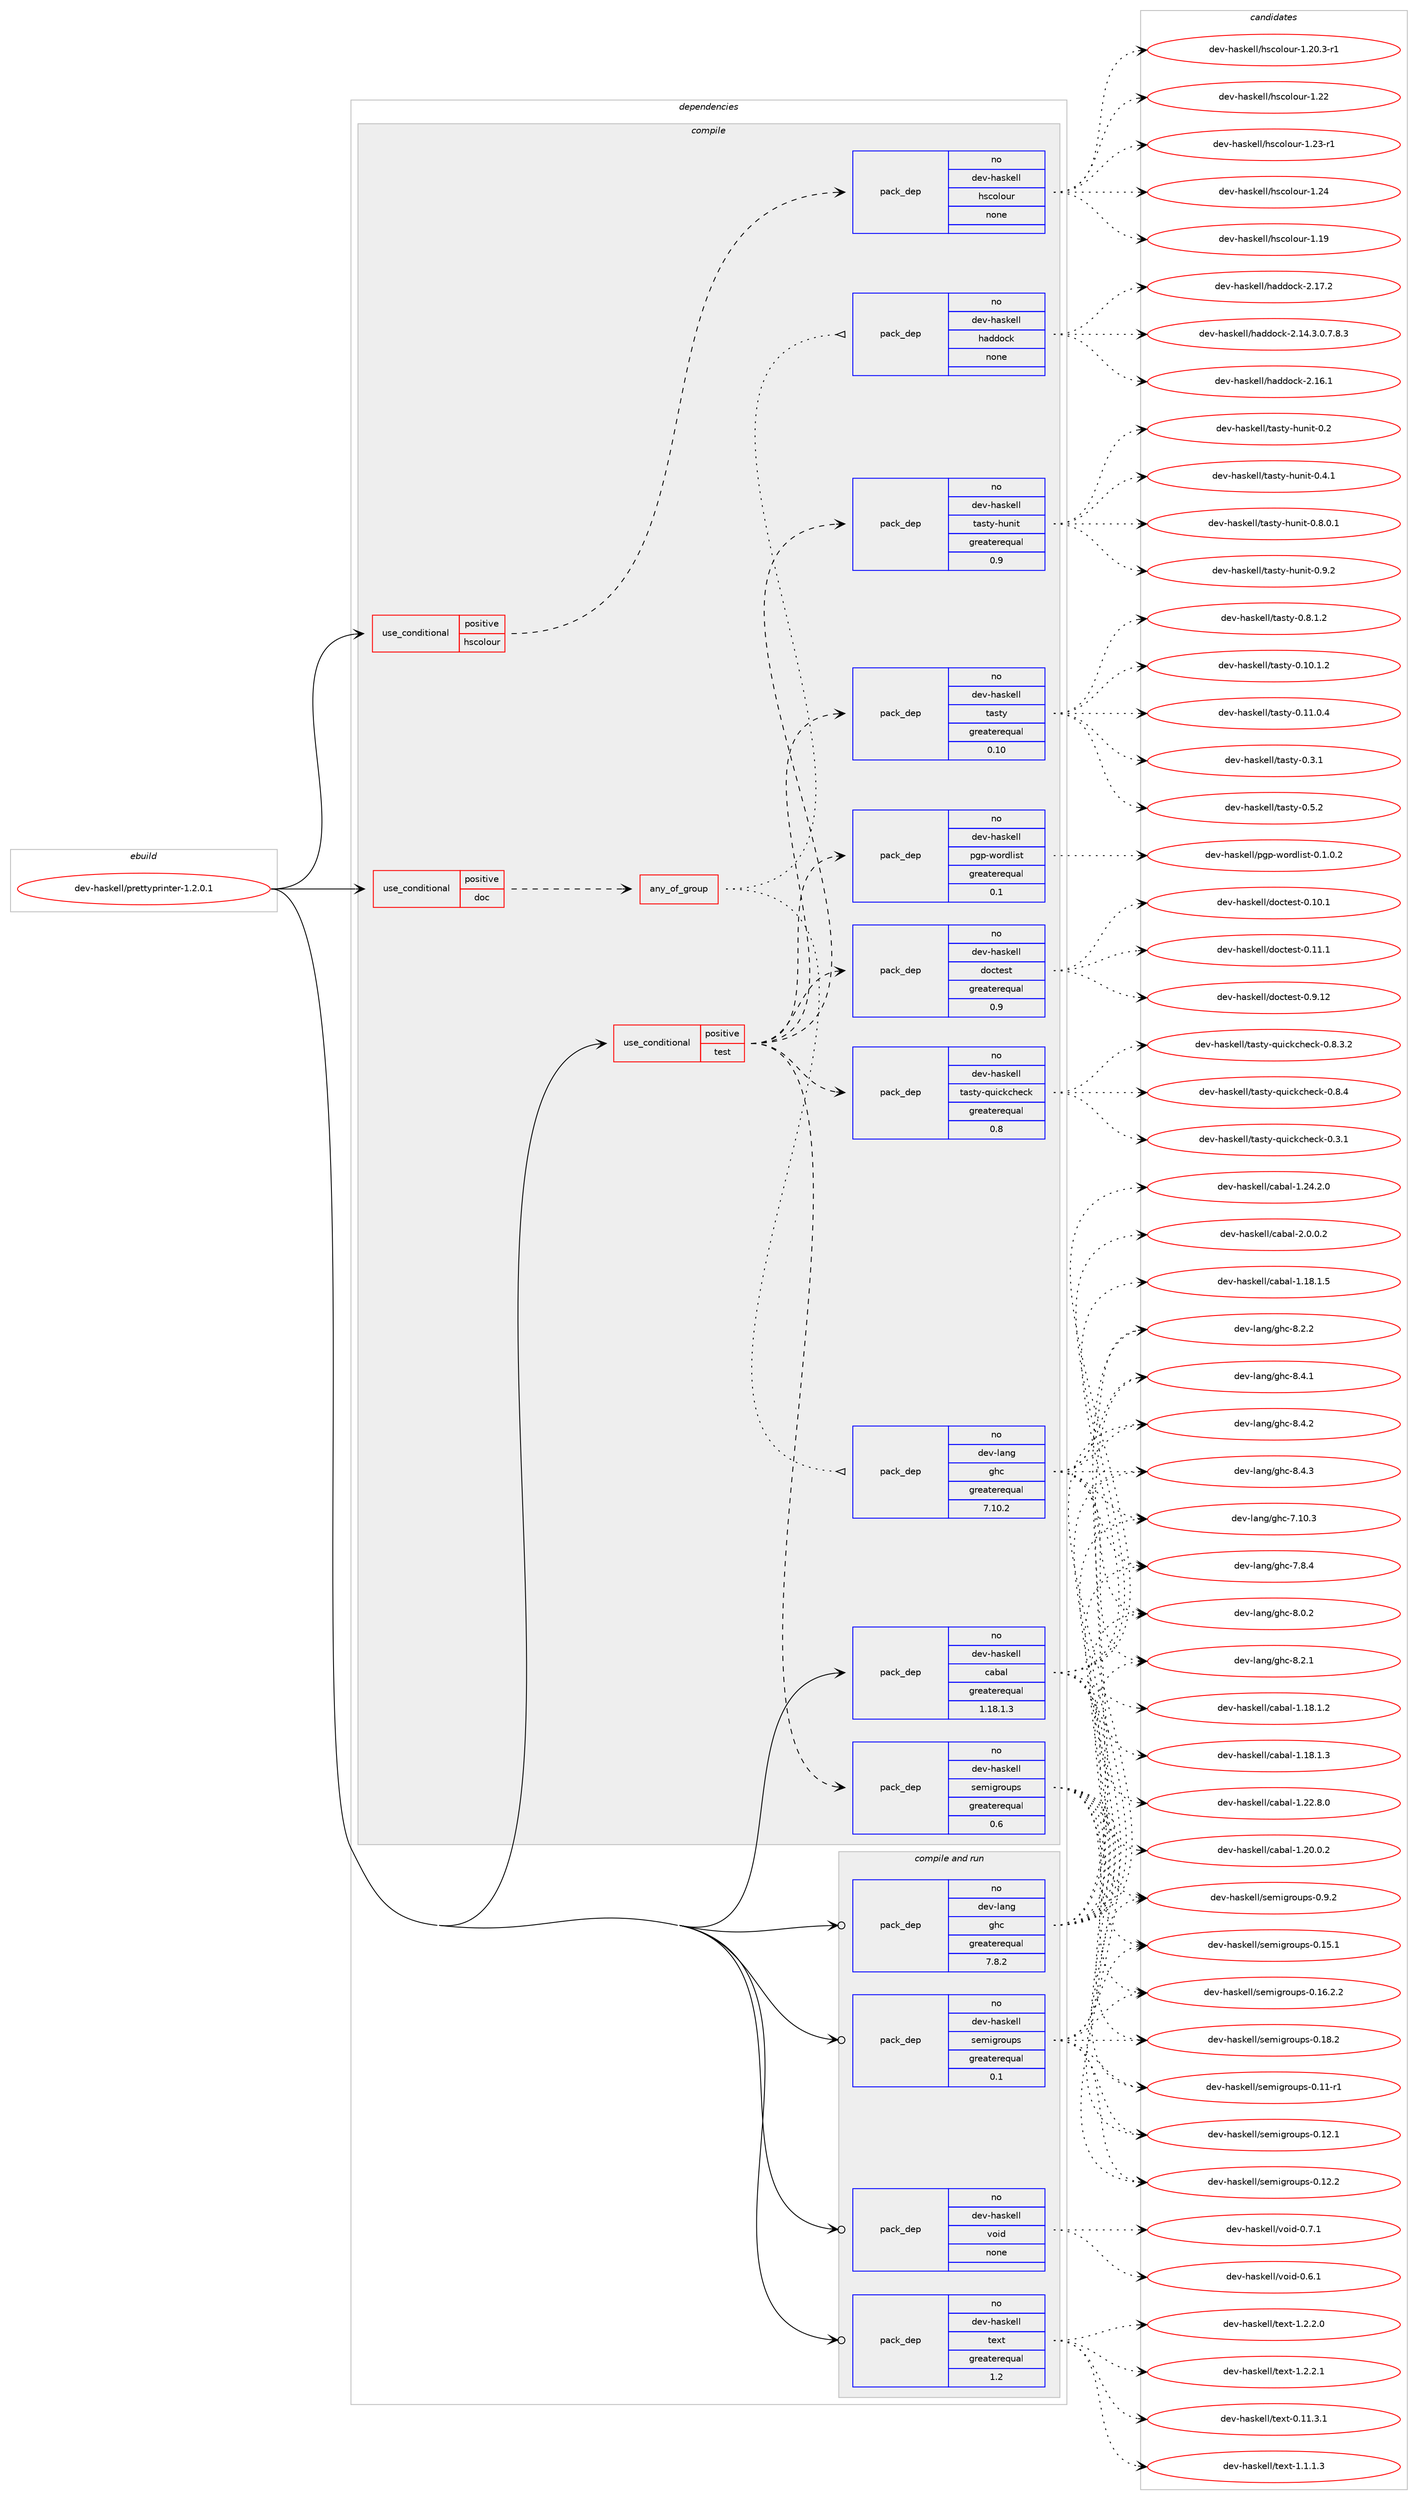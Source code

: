 digraph prolog {

# *************
# Graph options
# *************

newrank=true;
concentrate=true;
compound=true;
graph [rankdir=LR,fontname=Helvetica,fontsize=10,ranksep=1.5];#, ranksep=2.5, nodesep=0.2];
edge  [arrowhead=vee];
node  [fontname=Helvetica,fontsize=10];

# **********
# The ebuild
# **********

subgraph cluster_leftcol {
color=gray;
rank=same;
label=<<i>ebuild</i>>;
id [label="dev-haskell/prettyprinter-1.2.0.1", color=red, width=4, href="../dev-haskell/prettyprinter-1.2.0.1.svg"];
}

# ****************
# The dependencies
# ****************

subgraph cluster_midcol {
color=gray;
label=<<i>dependencies</i>>;
subgraph cluster_compile {
fillcolor="#eeeeee";
style=filled;
label=<<i>compile</i>>;
subgraph cond361071 {
dependency1341766 [label=<<TABLE BORDER="0" CELLBORDER="1" CELLSPACING="0" CELLPADDING="4"><TR><TD ROWSPAN="3" CELLPADDING="10">use_conditional</TD></TR><TR><TD>positive</TD></TR><TR><TD>doc</TD></TR></TABLE>>, shape=none, color=red];
subgraph any21399 {
dependency1341767 [label=<<TABLE BORDER="0" CELLBORDER="1" CELLSPACING="0" CELLPADDING="4"><TR><TD CELLPADDING="10">any_of_group</TD></TR></TABLE>>, shape=none, color=red];subgraph pack958744 {
dependency1341768 [label=<<TABLE BORDER="0" CELLBORDER="1" CELLSPACING="0" CELLPADDING="4" WIDTH="220"><TR><TD ROWSPAN="6" CELLPADDING="30">pack_dep</TD></TR><TR><TD WIDTH="110">no</TD></TR><TR><TD>dev-haskell</TD></TR><TR><TD>haddock</TD></TR><TR><TD>none</TD></TR><TR><TD></TD></TR></TABLE>>, shape=none, color=blue];
}
dependency1341767:e -> dependency1341768:w [weight=20,style="dotted",arrowhead="oinv"];
subgraph pack958745 {
dependency1341769 [label=<<TABLE BORDER="0" CELLBORDER="1" CELLSPACING="0" CELLPADDING="4" WIDTH="220"><TR><TD ROWSPAN="6" CELLPADDING="30">pack_dep</TD></TR><TR><TD WIDTH="110">no</TD></TR><TR><TD>dev-lang</TD></TR><TR><TD>ghc</TD></TR><TR><TD>greaterequal</TD></TR><TR><TD>7.10.2</TD></TR></TABLE>>, shape=none, color=blue];
}
dependency1341767:e -> dependency1341769:w [weight=20,style="dotted",arrowhead="oinv"];
}
dependency1341766:e -> dependency1341767:w [weight=20,style="dashed",arrowhead="vee"];
}
id:e -> dependency1341766:w [weight=20,style="solid",arrowhead="vee"];
subgraph cond361072 {
dependency1341770 [label=<<TABLE BORDER="0" CELLBORDER="1" CELLSPACING="0" CELLPADDING="4"><TR><TD ROWSPAN="3" CELLPADDING="10">use_conditional</TD></TR><TR><TD>positive</TD></TR><TR><TD>hscolour</TD></TR></TABLE>>, shape=none, color=red];
subgraph pack958746 {
dependency1341771 [label=<<TABLE BORDER="0" CELLBORDER="1" CELLSPACING="0" CELLPADDING="4" WIDTH="220"><TR><TD ROWSPAN="6" CELLPADDING="30">pack_dep</TD></TR><TR><TD WIDTH="110">no</TD></TR><TR><TD>dev-haskell</TD></TR><TR><TD>hscolour</TD></TR><TR><TD>none</TD></TR><TR><TD></TD></TR></TABLE>>, shape=none, color=blue];
}
dependency1341770:e -> dependency1341771:w [weight=20,style="dashed",arrowhead="vee"];
}
id:e -> dependency1341770:w [weight=20,style="solid",arrowhead="vee"];
subgraph cond361073 {
dependency1341772 [label=<<TABLE BORDER="0" CELLBORDER="1" CELLSPACING="0" CELLPADDING="4"><TR><TD ROWSPAN="3" CELLPADDING="10">use_conditional</TD></TR><TR><TD>positive</TD></TR><TR><TD>test</TD></TR></TABLE>>, shape=none, color=red];
subgraph pack958747 {
dependency1341773 [label=<<TABLE BORDER="0" CELLBORDER="1" CELLSPACING="0" CELLPADDING="4" WIDTH="220"><TR><TD ROWSPAN="6" CELLPADDING="30">pack_dep</TD></TR><TR><TD WIDTH="110">no</TD></TR><TR><TD>dev-haskell</TD></TR><TR><TD>doctest</TD></TR><TR><TD>greaterequal</TD></TR><TR><TD>0.9</TD></TR></TABLE>>, shape=none, color=blue];
}
dependency1341772:e -> dependency1341773:w [weight=20,style="dashed",arrowhead="vee"];
subgraph pack958748 {
dependency1341774 [label=<<TABLE BORDER="0" CELLBORDER="1" CELLSPACING="0" CELLPADDING="4" WIDTH="220"><TR><TD ROWSPAN="6" CELLPADDING="30">pack_dep</TD></TR><TR><TD WIDTH="110">no</TD></TR><TR><TD>dev-haskell</TD></TR><TR><TD>pgp-wordlist</TD></TR><TR><TD>greaterequal</TD></TR><TR><TD>0.1</TD></TR></TABLE>>, shape=none, color=blue];
}
dependency1341772:e -> dependency1341774:w [weight=20,style="dashed",arrowhead="vee"];
subgraph pack958749 {
dependency1341775 [label=<<TABLE BORDER="0" CELLBORDER="1" CELLSPACING="0" CELLPADDING="4" WIDTH="220"><TR><TD ROWSPAN="6" CELLPADDING="30">pack_dep</TD></TR><TR><TD WIDTH="110">no</TD></TR><TR><TD>dev-haskell</TD></TR><TR><TD>semigroups</TD></TR><TR><TD>greaterequal</TD></TR><TR><TD>0.6</TD></TR></TABLE>>, shape=none, color=blue];
}
dependency1341772:e -> dependency1341775:w [weight=20,style="dashed",arrowhead="vee"];
subgraph pack958750 {
dependency1341776 [label=<<TABLE BORDER="0" CELLBORDER="1" CELLSPACING="0" CELLPADDING="4" WIDTH="220"><TR><TD ROWSPAN="6" CELLPADDING="30">pack_dep</TD></TR><TR><TD WIDTH="110">no</TD></TR><TR><TD>dev-haskell</TD></TR><TR><TD>tasty</TD></TR><TR><TD>greaterequal</TD></TR><TR><TD>0.10</TD></TR></TABLE>>, shape=none, color=blue];
}
dependency1341772:e -> dependency1341776:w [weight=20,style="dashed",arrowhead="vee"];
subgraph pack958751 {
dependency1341777 [label=<<TABLE BORDER="0" CELLBORDER="1" CELLSPACING="0" CELLPADDING="4" WIDTH="220"><TR><TD ROWSPAN="6" CELLPADDING="30">pack_dep</TD></TR><TR><TD WIDTH="110">no</TD></TR><TR><TD>dev-haskell</TD></TR><TR><TD>tasty-hunit</TD></TR><TR><TD>greaterequal</TD></TR><TR><TD>0.9</TD></TR></TABLE>>, shape=none, color=blue];
}
dependency1341772:e -> dependency1341777:w [weight=20,style="dashed",arrowhead="vee"];
subgraph pack958752 {
dependency1341778 [label=<<TABLE BORDER="0" CELLBORDER="1" CELLSPACING="0" CELLPADDING="4" WIDTH="220"><TR><TD ROWSPAN="6" CELLPADDING="30">pack_dep</TD></TR><TR><TD WIDTH="110">no</TD></TR><TR><TD>dev-haskell</TD></TR><TR><TD>tasty-quickcheck</TD></TR><TR><TD>greaterequal</TD></TR><TR><TD>0.8</TD></TR></TABLE>>, shape=none, color=blue];
}
dependency1341772:e -> dependency1341778:w [weight=20,style="dashed",arrowhead="vee"];
}
id:e -> dependency1341772:w [weight=20,style="solid",arrowhead="vee"];
subgraph pack958753 {
dependency1341779 [label=<<TABLE BORDER="0" CELLBORDER="1" CELLSPACING="0" CELLPADDING="4" WIDTH="220"><TR><TD ROWSPAN="6" CELLPADDING="30">pack_dep</TD></TR><TR><TD WIDTH="110">no</TD></TR><TR><TD>dev-haskell</TD></TR><TR><TD>cabal</TD></TR><TR><TD>greaterequal</TD></TR><TR><TD>1.18.1.3</TD></TR></TABLE>>, shape=none, color=blue];
}
id:e -> dependency1341779:w [weight=20,style="solid",arrowhead="vee"];
}
subgraph cluster_compileandrun {
fillcolor="#eeeeee";
style=filled;
label=<<i>compile and run</i>>;
subgraph pack958754 {
dependency1341780 [label=<<TABLE BORDER="0" CELLBORDER="1" CELLSPACING="0" CELLPADDING="4" WIDTH="220"><TR><TD ROWSPAN="6" CELLPADDING="30">pack_dep</TD></TR><TR><TD WIDTH="110">no</TD></TR><TR><TD>dev-haskell</TD></TR><TR><TD>semigroups</TD></TR><TR><TD>greaterequal</TD></TR><TR><TD>0.1</TD></TR></TABLE>>, shape=none, color=blue];
}
id:e -> dependency1341780:w [weight=20,style="solid",arrowhead="odotvee"];
subgraph pack958755 {
dependency1341781 [label=<<TABLE BORDER="0" CELLBORDER="1" CELLSPACING="0" CELLPADDING="4" WIDTH="220"><TR><TD ROWSPAN="6" CELLPADDING="30">pack_dep</TD></TR><TR><TD WIDTH="110">no</TD></TR><TR><TD>dev-haskell</TD></TR><TR><TD>text</TD></TR><TR><TD>greaterequal</TD></TR><TR><TD>1.2</TD></TR></TABLE>>, shape=none, color=blue];
}
id:e -> dependency1341781:w [weight=20,style="solid",arrowhead="odotvee"];
subgraph pack958756 {
dependency1341782 [label=<<TABLE BORDER="0" CELLBORDER="1" CELLSPACING="0" CELLPADDING="4" WIDTH="220"><TR><TD ROWSPAN="6" CELLPADDING="30">pack_dep</TD></TR><TR><TD WIDTH="110">no</TD></TR><TR><TD>dev-haskell</TD></TR><TR><TD>void</TD></TR><TR><TD>none</TD></TR><TR><TD></TD></TR></TABLE>>, shape=none, color=blue];
}
id:e -> dependency1341782:w [weight=20,style="solid",arrowhead="odotvee"];
subgraph pack958757 {
dependency1341783 [label=<<TABLE BORDER="0" CELLBORDER="1" CELLSPACING="0" CELLPADDING="4" WIDTH="220"><TR><TD ROWSPAN="6" CELLPADDING="30">pack_dep</TD></TR><TR><TD WIDTH="110">no</TD></TR><TR><TD>dev-lang</TD></TR><TR><TD>ghc</TD></TR><TR><TD>greaterequal</TD></TR><TR><TD>7.8.2</TD></TR></TABLE>>, shape=none, color=blue];
}
id:e -> dependency1341783:w [weight=20,style="solid",arrowhead="odotvee"];
}
subgraph cluster_run {
fillcolor="#eeeeee";
style=filled;
label=<<i>run</i>>;
}
}

# **************
# The candidates
# **************

subgraph cluster_choices {
rank=same;
color=gray;
label=<<i>candidates</i>>;

subgraph choice958744 {
color=black;
nodesep=1;
choice1001011184510497115107101108108471049710010011199107455046495246514648465546564651 [label="dev-haskell/haddock-2.14.3.0.7.8.3", color=red, width=4,href="../dev-haskell/haddock-2.14.3.0.7.8.3.svg"];
choice100101118451049711510710110810847104971001001119910745504649544649 [label="dev-haskell/haddock-2.16.1", color=red, width=4,href="../dev-haskell/haddock-2.16.1.svg"];
choice100101118451049711510710110810847104971001001119910745504649554650 [label="dev-haskell/haddock-2.17.2", color=red, width=4,href="../dev-haskell/haddock-2.17.2.svg"];
dependency1341768:e -> choice1001011184510497115107101108108471049710010011199107455046495246514648465546564651:w [style=dotted,weight="100"];
dependency1341768:e -> choice100101118451049711510710110810847104971001001119910745504649544649:w [style=dotted,weight="100"];
dependency1341768:e -> choice100101118451049711510710110810847104971001001119910745504649554650:w [style=dotted,weight="100"];
}
subgraph choice958745 {
color=black;
nodesep=1;
choice1001011184510897110103471031049945554649484651 [label="dev-lang/ghc-7.10.3", color=red, width=4,href="../dev-lang/ghc-7.10.3.svg"];
choice10010111845108971101034710310499455546564652 [label="dev-lang/ghc-7.8.4", color=red, width=4,href="../dev-lang/ghc-7.8.4.svg"];
choice10010111845108971101034710310499455646484650 [label="dev-lang/ghc-8.0.2", color=red, width=4,href="../dev-lang/ghc-8.0.2.svg"];
choice10010111845108971101034710310499455646504649 [label="dev-lang/ghc-8.2.1", color=red, width=4,href="../dev-lang/ghc-8.2.1.svg"];
choice10010111845108971101034710310499455646504650 [label="dev-lang/ghc-8.2.2", color=red, width=4,href="../dev-lang/ghc-8.2.2.svg"];
choice10010111845108971101034710310499455646524649 [label="dev-lang/ghc-8.4.1", color=red, width=4,href="../dev-lang/ghc-8.4.1.svg"];
choice10010111845108971101034710310499455646524650 [label="dev-lang/ghc-8.4.2", color=red, width=4,href="../dev-lang/ghc-8.4.2.svg"];
choice10010111845108971101034710310499455646524651 [label="dev-lang/ghc-8.4.3", color=red, width=4,href="../dev-lang/ghc-8.4.3.svg"];
dependency1341769:e -> choice1001011184510897110103471031049945554649484651:w [style=dotted,weight="100"];
dependency1341769:e -> choice10010111845108971101034710310499455546564652:w [style=dotted,weight="100"];
dependency1341769:e -> choice10010111845108971101034710310499455646484650:w [style=dotted,weight="100"];
dependency1341769:e -> choice10010111845108971101034710310499455646504649:w [style=dotted,weight="100"];
dependency1341769:e -> choice10010111845108971101034710310499455646504650:w [style=dotted,weight="100"];
dependency1341769:e -> choice10010111845108971101034710310499455646524649:w [style=dotted,weight="100"];
dependency1341769:e -> choice10010111845108971101034710310499455646524650:w [style=dotted,weight="100"];
dependency1341769:e -> choice10010111845108971101034710310499455646524651:w [style=dotted,weight="100"];
}
subgraph choice958746 {
color=black;
nodesep=1;
choice100101118451049711510710110810847104115991111081111171144549464957 [label="dev-haskell/hscolour-1.19", color=red, width=4,href="../dev-haskell/hscolour-1.19.svg"];
choice10010111845104971151071011081084710411599111108111117114454946504846514511449 [label="dev-haskell/hscolour-1.20.3-r1", color=red, width=4,href="../dev-haskell/hscolour-1.20.3-r1.svg"];
choice100101118451049711510710110810847104115991111081111171144549465050 [label="dev-haskell/hscolour-1.22", color=red, width=4,href="../dev-haskell/hscolour-1.22.svg"];
choice1001011184510497115107101108108471041159911110811111711445494650514511449 [label="dev-haskell/hscolour-1.23-r1", color=red, width=4,href="../dev-haskell/hscolour-1.23-r1.svg"];
choice100101118451049711510710110810847104115991111081111171144549465052 [label="dev-haskell/hscolour-1.24", color=red, width=4,href="../dev-haskell/hscolour-1.24.svg"];
dependency1341771:e -> choice100101118451049711510710110810847104115991111081111171144549464957:w [style=dotted,weight="100"];
dependency1341771:e -> choice10010111845104971151071011081084710411599111108111117114454946504846514511449:w [style=dotted,weight="100"];
dependency1341771:e -> choice100101118451049711510710110810847104115991111081111171144549465050:w [style=dotted,weight="100"];
dependency1341771:e -> choice1001011184510497115107101108108471041159911110811111711445494650514511449:w [style=dotted,weight="100"];
dependency1341771:e -> choice100101118451049711510710110810847104115991111081111171144549465052:w [style=dotted,weight="100"];
}
subgraph choice958747 {
color=black;
nodesep=1;
choice1001011184510497115107101108108471001119911610111511645484649484649 [label="dev-haskell/doctest-0.10.1", color=red, width=4,href="../dev-haskell/doctest-0.10.1.svg"];
choice1001011184510497115107101108108471001119911610111511645484649494649 [label="dev-haskell/doctest-0.11.1", color=red, width=4,href="../dev-haskell/doctest-0.11.1.svg"];
choice1001011184510497115107101108108471001119911610111511645484657464950 [label="dev-haskell/doctest-0.9.12", color=red, width=4,href="../dev-haskell/doctest-0.9.12.svg"];
dependency1341773:e -> choice1001011184510497115107101108108471001119911610111511645484649484649:w [style=dotted,weight="100"];
dependency1341773:e -> choice1001011184510497115107101108108471001119911610111511645484649494649:w [style=dotted,weight="100"];
dependency1341773:e -> choice1001011184510497115107101108108471001119911610111511645484657464950:w [style=dotted,weight="100"];
}
subgraph choice958748 {
color=black;
nodesep=1;
choice100101118451049711510710110810847112103112451191111141001081051151164548464946484650 [label="dev-haskell/pgp-wordlist-0.1.0.2", color=red, width=4,href="../dev-haskell/pgp-wordlist-0.1.0.2.svg"];
dependency1341774:e -> choice100101118451049711510710110810847112103112451191111141001081051151164548464946484650:w [style=dotted,weight="100"];
}
subgraph choice958749 {
color=black;
nodesep=1;
choice10010111845104971151071011081084711510110910510311411111711211545484649494511449 [label="dev-haskell/semigroups-0.11-r1", color=red, width=4,href="../dev-haskell/semigroups-0.11-r1.svg"];
choice10010111845104971151071011081084711510110910510311411111711211545484649504649 [label="dev-haskell/semigroups-0.12.1", color=red, width=4,href="../dev-haskell/semigroups-0.12.1.svg"];
choice10010111845104971151071011081084711510110910510311411111711211545484649504650 [label="dev-haskell/semigroups-0.12.2", color=red, width=4,href="../dev-haskell/semigroups-0.12.2.svg"];
choice10010111845104971151071011081084711510110910510311411111711211545484649534649 [label="dev-haskell/semigroups-0.15.1", color=red, width=4,href="../dev-haskell/semigroups-0.15.1.svg"];
choice100101118451049711510710110810847115101109105103114111117112115454846495446504650 [label="dev-haskell/semigroups-0.16.2.2", color=red, width=4,href="../dev-haskell/semigroups-0.16.2.2.svg"];
choice10010111845104971151071011081084711510110910510311411111711211545484649564650 [label="dev-haskell/semigroups-0.18.2", color=red, width=4,href="../dev-haskell/semigroups-0.18.2.svg"];
choice100101118451049711510710110810847115101109105103114111117112115454846574650 [label="dev-haskell/semigroups-0.9.2", color=red, width=4,href="../dev-haskell/semigroups-0.9.2.svg"];
dependency1341775:e -> choice10010111845104971151071011081084711510110910510311411111711211545484649494511449:w [style=dotted,weight="100"];
dependency1341775:e -> choice10010111845104971151071011081084711510110910510311411111711211545484649504649:w [style=dotted,weight="100"];
dependency1341775:e -> choice10010111845104971151071011081084711510110910510311411111711211545484649504650:w [style=dotted,weight="100"];
dependency1341775:e -> choice10010111845104971151071011081084711510110910510311411111711211545484649534649:w [style=dotted,weight="100"];
dependency1341775:e -> choice100101118451049711510710110810847115101109105103114111117112115454846495446504650:w [style=dotted,weight="100"];
dependency1341775:e -> choice10010111845104971151071011081084711510110910510311411111711211545484649564650:w [style=dotted,weight="100"];
dependency1341775:e -> choice100101118451049711510710110810847115101109105103114111117112115454846574650:w [style=dotted,weight="100"];
}
subgraph choice958750 {
color=black;
nodesep=1;
choice10010111845104971151071011081084711697115116121454846494846494650 [label="dev-haskell/tasty-0.10.1.2", color=red, width=4,href="../dev-haskell/tasty-0.10.1.2.svg"];
choice10010111845104971151071011081084711697115116121454846494946484652 [label="dev-haskell/tasty-0.11.0.4", color=red, width=4,href="../dev-haskell/tasty-0.11.0.4.svg"];
choice10010111845104971151071011081084711697115116121454846514649 [label="dev-haskell/tasty-0.3.1", color=red, width=4,href="../dev-haskell/tasty-0.3.1.svg"];
choice10010111845104971151071011081084711697115116121454846534650 [label="dev-haskell/tasty-0.5.2", color=red, width=4,href="../dev-haskell/tasty-0.5.2.svg"];
choice100101118451049711510710110810847116971151161214548465646494650 [label="dev-haskell/tasty-0.8.1.2", color=red, width=4,href="../dev-haskell/tasty-0.8.1.2.svg"];
dependency1341776:e -> choice10010111845104971151071011081084711697115116121454846494846494650:w [style=dotted,weight="100"];
dependency1341776:e -> choice10010111845104971151071011081084711697115116121454846494946484652:w [style=dotted,weight="100"];
dependency1341776:e -> choice10010111845104971151071011081084711697115116121454846514649:w [style=dotted,weight="100"];
dependency1341776:e -> choice10010111845104971151071011081084711697115116121454846534650:w [style=dotted,weight="100"];
dependency1341776:e -> choice100101118451049711510710110810847116971151161214548465646494650:w [style=dotted,weight="100"];
}
subgraph choice958751 {
color=black;
nodesep=1;
choice100101118451049711510710110810847116971151161214510411711010511645484650 [label="dev-haskell/tasty-hunit-0.2", color=red, width=4,href="../dev-haskell/tasty-hunit-0.2.svg"];
choice1001011184510497115107101108108471169711511612145104117110105116454846524649 [label="dev-haskell/tasty-hunit-0.4.1", color=red, width=4,href="../dev-haskell/tasty-hunit-0.4.1.svg"];
choice10010111845104971151071011081084711697115116121451041171101051164548465646484649 [label="dev-haskell/tasty-hunit-0.8.0.1", color=red, width=4,href="../dev-haskell/tasty-hunit-0.8.0.1.svg"];
choice1001011184510497115107101108108471169711511612145104117110105116454846574650 [label="dev-haskell/tasty-hunit-0.9.2", color=red, width=4,href="../dev-haskell/tasty-hunit-0.9.2.svg"];
dependency1341777:e -> choice100101118451049711510710110810847116971151161214510411711010511645484650:w [style=dotted,weight="100"];
dependency1341777:e -> choice1001011184510497115107101108108471169711511612145104117110105116454846524649:w [style=dotted,weight="100"];
dependency1341777:e -> choice10010111845104971151071011081084711697115116121451041171101051164548465646484649:w [style=dotted,weight="100"];
dependency1341777:e -> choice1001011184510497115107101108108471169711511612145104117110105116454846574650:w [style=dotted,weight="100"];
}
subgraph choice958752 {
color=black;
nodesep=1;
choice1001011184510497115107101108108471169711511612145113117105991079910410199107454846514649 [label="dev-haskell/tasty-quickcheck-0.3.1", color=red, width=4,href="../dev-haskell/tasty-quickcheck-0.3.1.svg"];
choice10010111845104971151071011081084711697115116121451131171059910799104101991074548465646514650 [label="dev-haskell/tasty-quickcheck-0.8.3.2", color=red, width=4,href="../dev-haskell/tasty-quickcheck-0.8.3.2.svg"];
choice1001011184510497115107101108108471169711511612145113117105991079910410199107454846564652 [label="dev-haskell/tasty-quickcheck-0.8.4", color=red, width=4,href="../dev-haskell/tasty-quickcheck-0.8.4.svg"];
dependency1341778:e -> choice1001011184510497115107101108108471169711511612145113117105991079910410199107454846514649:w [style=dotted,weight="100"];
dependency1341778:e -> choice10010111845104971151071011081084711697115116121451131171059910799104101991074548465646514650:w [style=dotted,weight="100"];
dependency1341778:e -> choice1001011184510497115107101108108471169711511612145113117105991079910410199107454846564652:w [style=dotted,weight="100"];
}
subgraph choice958753 {
color=black;
nodesep=1;
choice10010111845104971151071011081084799979897108454946495646494650 [label="dev-haskell/cabal-1.18.1.2", color=red, width=4,href="../dev-haskell/cabal-1.18.1.2.svg"];
choice10010111845104971151071011081084799979897108454946495646494651 [label="dev-haskell/cabal-1.18.1.3", color=red, width=4,href="../dev-haskell/cabal-1.18.1.3.svg"];
choice10010111845104971151071011081084799979897108454946495646494653 [label="dev-haskell/cabal-1.18.1.5", color=red, width=4,href="../dev-haskell/cabal-1.18.1.5.svg"];
choice10010111845104971151071011081084799979897108454946504846484650 [label="dev-haskell/cabal-1.20.0.2", color=red, width=4,href="../dev-haskell/cabal-1.20.0.2.svg"];
choice10010111845104971151071011081084799979897108454946505046564648 [label="dev-haskell/cabal-1.22.8.0", color=red, width=4,href="../dev-haskell/cabal-1.22.8.0.svg"];
choice10010111845104971151071011081084799979897108454946505246504648 [label="dev-haskell/cabal-1.24.2.0", color=red, width=4,href="../dev-haskell/cabal-1.24.2.0.svg"];
choice100101118451049711510710110810847999798971084550464846484650 [label="dev-haskell/cabal-2.0.0.2", color=red, width=4,href="../dev-haskell/cabal-2.0.0.2.svg"];
dependency1341779:e -> choice10010111845104971151071011081084799979897108454946495646494650:w [style=dotted,weight="100"];
dependency1341779:e -> choice10010111845104971151071011081084799979897108454946495646494651:w [style=dotted,weight="100"];
dependency1341779:e -> choice10010111845104971151071011081084799979897108454946495646494653:w [style=dotted,weight="100"];
dependency1341779:e -> choice10010111845104971151071011081084799979897108454946504846484650:w [style=dotted,weight="100"];
dependency1341779:e -> choice10010111845104971151071011081084799979897108454946505046564648:w [style=dotted,weight="100"];
dependency1341779:e -> choice10010111845104971151071011081084799979897108454946505246504648:w [style=dotted,weight="100"];
dependency1341779:e -> choice100101118451049711510710110810847999798971084550464846484650:w [style=dotted,weight="100"];
}
subgraph choice958754 {
color=black;
nodesep=1;
choice10010111845104971151071011081084711510110910510311411111711211545484649494511449 [label="dev-haskell/semigroups-0.11-r1", color=red, width=4,href="../dev-haskell/semigroups-0.11-r1.svg"];
choice10010111845104971151071011081084711510110910510311411111711211545484649504649 [label="dev-haskell/semigroups-0.12.1", color=red, width=4,href="../dev-haskell/semigroups-0.12.1.svg"];
choice10010111845104971151071011081084711510110910510311411111711211545484649504650 [label="dev-haskell/semigroups-0.12.2", color=red, width=4,href="../dev-haskell/semigroups-0.12.2.svg"];
choice10010111845104971151071011081084711510110910510311411111711211545484649534649 [label="dev-haskell/semigroups-0.15.1", color=red, width=4,href="../dev-haskell/semigroups-0.15.1.svg"];
choice100101118451049711510710110810847115101109105103114111117112115454846495446504650 [label="dev-haskell/semigroups-0.16.2.2", color=red, width=4,href="../dev-haskell/semigroups-0.16.2.2.svg"];
choice10010111845104971151071011081084711510110910510311411111711211545484649564650 [label="dev-haskell/semigroups-0.18.2", color=red, width=4,href="../dev-haskell/semigroups-0.18.2.svg"];
choice100101118451049711510710110810847115101109105103114111117112115454846574650 [label="dev-haskell/semigroups-0.9.2", color=red, width=4,href="../dev-haskell/semigroups-0.9.2.svg"];
dependency1341780:e -> choice10010111845104971151071011081084711510110910510311411111711211545484649494511449:w [style=dotted,weight="100"];
dependency1341780:e -> choice10010111845104971151071011081084711510110910510311411111711211545484649504649:w [style=dotted,weight="100"];
dependency1341780:e -> choice10010111845104971151071011081084711510110910510311411111711211545484649504650:w [style=dotted,weight="100"];
dependency1341780:e -> choice10010111845104971151071011081084711510110910510311411111711211545484649534649:w [style=dotted,weight="100"];
dependency1341780:e -> choice100101118451049711510710110810847115101109105103114111117112115454846495446504650:w [style=dotted,weight="100"];
dependency1341780:e -> choice10010111845104971151071011081084711510110910510311411111711211545484649564650:w [style=dotted,weight="100"];
dependency1341780:e -> choice100101118451049711510710110810847115101109105103114111117112115454846574650:w [style=dotted,weight="100"];
}
subgraph choice958755 {
color=black;
nodesep=1;
choice100101118451049711510710110810847116101120116454846494946514649 [label="dev-haskell/text-0.11.3.1", color=red, width=4,href="../dev-haskell/text-0.11.3.1.svg"];
choice1001011184510497115107101108108471161011201164549464946494651 [label="dev-haskell/text-1.1.1.3", color=red, width=4,href="../dev-haskell/text-1.1.1.3.svg"];
choice1001011184510497115107101108108471161011201164549465046504648 [label="dev-haskell/text-1.2.2.0", color=red, width=4,href="../dev-haskell/text-1.2.2.0.svg"];
choice1001011184510497115107101108108471161011201164549465046504649 [label="dev-haskell/text-1.2.2.1", color=red, width=4,href="../dev-haskell/text-1.2.2.1.svg"];
dependency1341781:e -> choice100101118451049711510710110810847116101120116454846494946514649:w [style=dotted,weight="100"];
dependency1341781:e -> choice1001011184510497115107101108108471161011201164549464946494651:w [style=dotted,weight="100"];
dependency1341781:e -> choice1001011184510497115107101108108471161011201164549465046504648:w [style=dotted,weight="100"];
dependency1341781:e -> choice1001011184510497115107101108108471161011201164549465046504649:w [style=dotted,weight="100"];
}
subgraph choice958756 {
color=black;
nodesep=1;
choice100101118451049711510710110810847118111105100454846544649 [label="dev-haskell/void-0.6.1", color=red, width=4,href="../dev-haskell/void-0.6.1.svg"];
choice100101118451049711510710110810847118111105100454846554649 [label="dev-haskell/void-0.7.1", color=red, width=4,href="../dev-haskell/void-0.7.1.svg"];
dependency1341782:e -> choice100101118451049711510710110810847118111105100454846544649:w [style=dotted,weight="100"];
dependency1341782:e -> choice100101118451049711510710110810847118111105100454846554649:w [style=dotted,weight="100"];
}
subgraph choice958757 {
color=black;
nodesep=1;
choice1001011184510897110103471031049945554649484651 [label="dev-lang/ghc-7.10.3", color=red, width=4,href="../dev-lang/ghc-7.10.3.svg"];
choice10010111845108971101034710310499455546564652 [label="dev-lang/ghc-7.8.4", color=red, width=4,href="../dev-lang/ghc-7.8.4.svg"];
choice10010111845108971101034710310499455646484650 [label="dev-lang/ghc-8.0.2", color=red, width=4,href="../dev-lang/ghc-8.0.2.svg"];
choice10010111845108971101034710310499455646504649 [label="dev-lang/ghc-8.2.1", color=red, width=4,href="../dev-lang/ghc-8.2.1.svg"];
choice10010111845108971101034710310499455646504650 [label="dev-lang/ghc-8.2.2", color=red, width=4,href="../dev-lang/ghc-8.2.2.svg"];
choice10010111845108971101034710310499455646524649 [label="dev-lang/ghc-8.4.1", color=red, width=4,href="../dev-lang/ghc-8.4.1.svg"];
choice10010111845108971101034710310499455646524650 [label="dev-lang/ghc-8.4.2", color=red, width=4,href="../dev-lang/ghc-8.4.2.svg"];
choice10010111845108971101034710310499455646524651 [label="dev-lang/ghc-8.4.3", color=red, width=4,href="../dev-lang/ghc-8.4.3.svg"];
dependency1341783:e -> choice1001011184510897110103471031049945554649484651:w [style=dotted,weight="100"];
dependency1341783:e -> choice10010111845108971101034710310499455546564652:w [style=dotted,weight="100"];
dependency1341783:e -> choice10010111845108971101034710310499455646484650:w [style=dotted,weight="100"];
dependency1341783:e -> choice10010111845108971101034710310499455646504649:w [style=dotted,weight="100"];
dependency1341783:e -> choice10010111845108971101034710310499455646504650:w [style=dotted,weight="100"];
dependency1341783:e -> choice10010111845108971101034710310499455646524649:w [style=dotted,weight="100"];
dependency1341783:e -> choice10010111845108971101034710310499455646524650:w [style=dotted,weight="100"];
dependency1341783:e -> choice10010111845108971101034710310499455646524651:w [style=dotted,weight="100"];
}
}

}
